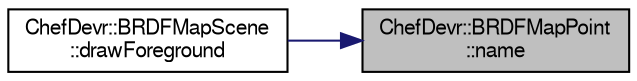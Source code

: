 digraph "ChefDevr::BRDFMapPoint::name"
{
 // LATEX_PDF_SIZE
  edge [fontname="FreeSans",fontsize="10",labelfontname="FreeSans",labelfontsize="10"];
  node [fontname="FreeSans",fontsize="10",shape=record];
  rankdir="RL";
  Node14 [label="ChefDevr::BRDFMapPoint\l::name",height=0.2,width=0.4,color="black", fillcolor="grey75", style="filled", fontcolor="black",tooltip=" "];
  Node14 -> Node15 [dir="back",color="midnightblue",fontsize="10",style="solid",fontname="FreeSans"];
  Node15 [label="ChefDevr::BRDFMapScene\l::drawForeground",height=0.2,width=0.4,color="black", fillcolor="white", style="filled",URL="$class_chef_devr_1_1_b_r_d_f_map_scene.html#ae757660c0c92f9a0776f9a01340c5334",tooltip="Overriding the drawForeground function to define how to draw the foreground on the scene."];
}
